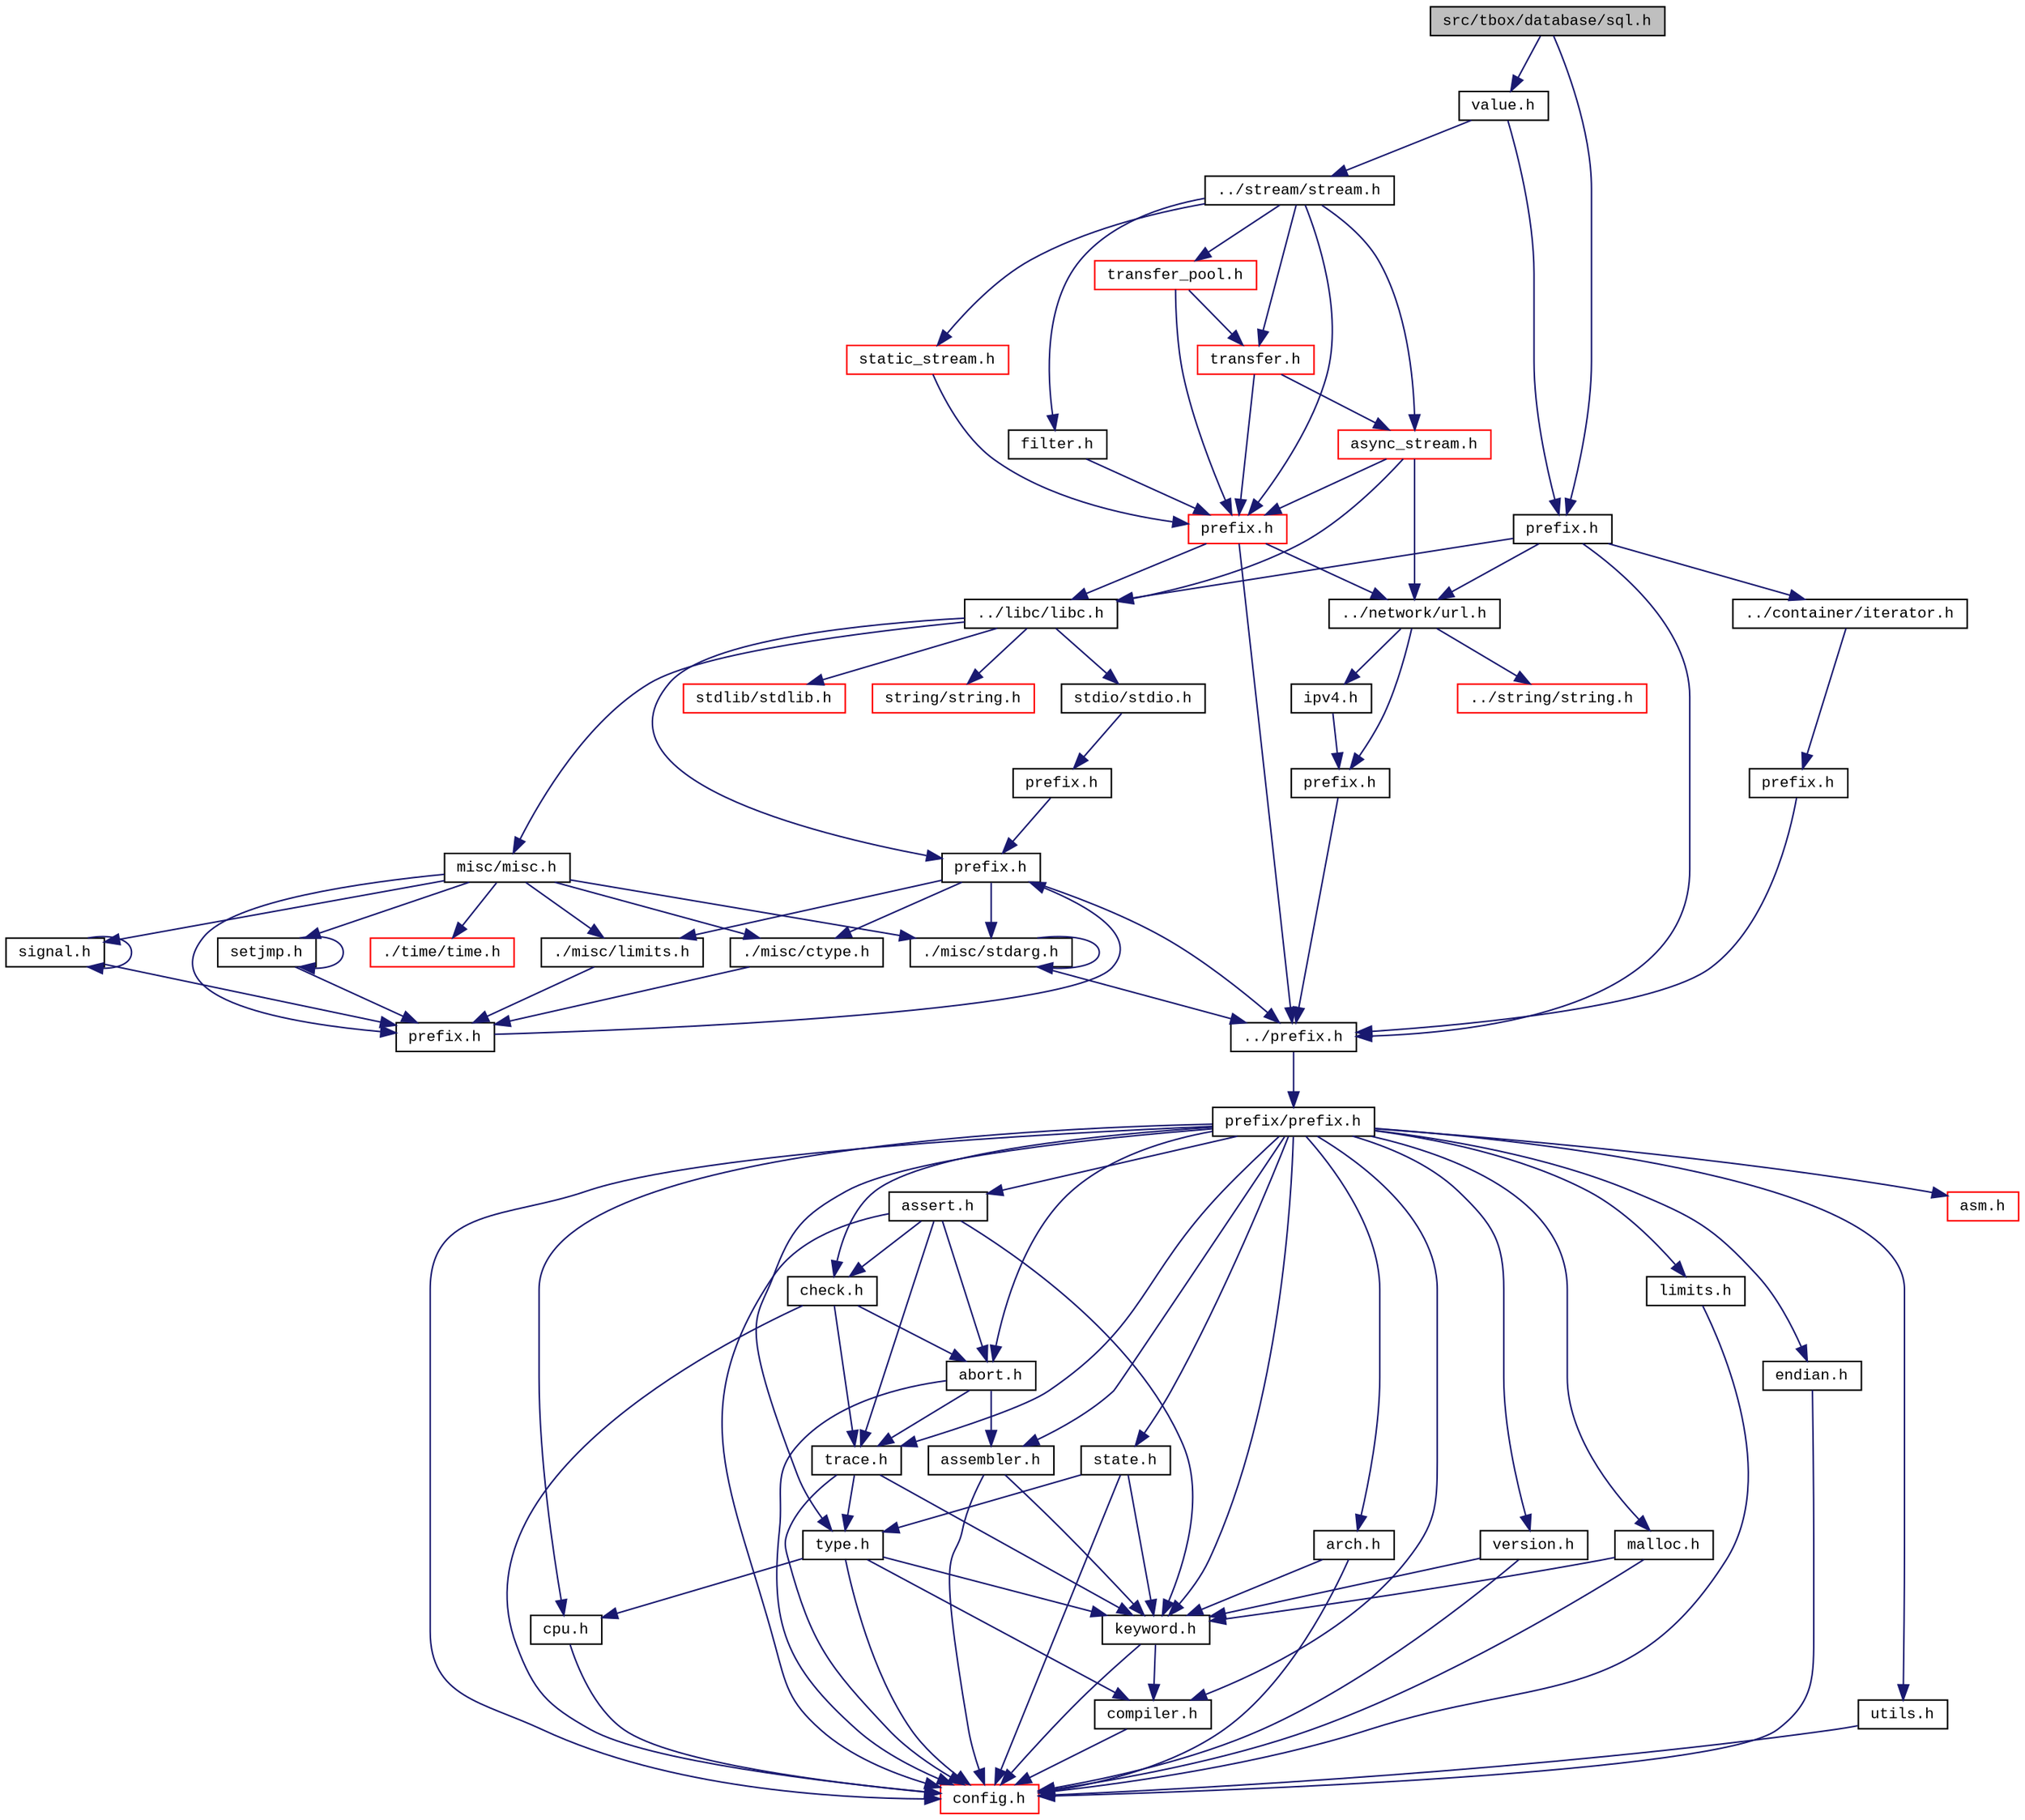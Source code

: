 digraph "src/tbox/database/sql.h"
{
  edge [fontname="CourierNew",fontsize="10",labelfontname="CourierNew",labelfontsize="10"];
  node [fontname="CourierNew",fontsize="10",shape=record];
  Node1 [label="src/tbox/database/sql.h",height=0.2,width=0.4,color="black", fillcolor="grey75", style="filled" fontcolor="black"];
  Node1 -> Node2 [color="midnightblue",fontsize="10",style="solid",fontname="CourierNew"];
  Node2 [label="prefix.h",height=0.2,width=0.4,color="black", fillcolor="white", style="filled",URL="$d9/d1c/database_2prefix_8h_source.html"];
  Node2 -> Node3 [color="midnightblue",fontsize="10",style="solid",fontname="CourierNew"];
  Node3 [label="../prefix.h",height=0.2,width=0.4,color="black", fillcolor="white", style="filled",URL="$df/d5c/prefix_8h_source.html"];
  Node3 -> Node4 [color="midnightblue",fontsize="10",style="solid",fontname="CourierNew"];
  Node4 [label="prefix/prefix.h",height=0.2,width=0.4,color="black", fillcolor="white", style="filled",URL="$da/da3/prefix_2prefix_8h_source.html"];
  Node4 -> Node5 [color="midnightblue",fontsize="10",style="solid",fontname="CourierNew"];
  Node5 [label="config.h",height=0.2,width=0.4,color="red", fillcolor="white", style="filled",URL="$de/d7b/prefix_2config_8h_source.html"];
  Node4 -> Node6 [color="midnightblue",fontsize="10",style="solid",fontname="CourierNew"];
  Node6 [label="cpu.h",height=0.2,width=0.4,color="black", fillcolor="white", style="filled",URL="$dc/da7/cpu_8h.html"];
  Node6 -> Node5 [color="midnightblue",fontsize="10",style="solid",fontname="CourierNew"];
  Node4 -> Node7 [color="midnightblue",fontsize="10",style="solid",fontname="CourierNew"];
  Node7 [label="arch.h",height=0.2,width=0.4,color="black", fillcolor="white", style="filled",URL="$d2/d2d/arch_8h.html"];
  Node7 -> Node5 [color="midnightblue",fontsize="10",style="solid",fontname="CourierNew"];
  Node7 -> Node8 [color="midnightblue",fontsize="10",style="solid",fontname="CourierNew"];
  Node8 [label="keyword.h",height=0.2,width=0.4,color="black", fillcolor="white", style="filled",URL="$dd/d8b/keyword_8h.html"];
  Node8 -> Node5 [color="midnightblue",fontsize="10",style="solid",fontname="CourierNew"];
  Node8 -> Node9 [color="midnightblue",fontsize="10",style="solid",fontname="CourierNew"];
  Node9 [label="compiler.h",height=0.2,width=0.4,color="black", fillcolor="white", style="filled",URL="$d4/dd1/compiler_8h.html"];
  Node9 -> Node5 [color="midnightblue",fontsize="10",style="solid",fontname="CourierNew"];
  Node4 -> Node10 [color="midnightblue",fontsize="10",style="solid",fontname="CourierNew"];
  Node10 [label="type.h",height=0.2,width=0.4,color="black", fillcolor="white", style="filled",URL="$d6/d57/prefix_2type_8h_source.html"];
  Node10 -> Node5 [color="midnightblue",fontsize="10",style="solid",fontname="CourierNew"];
  Node10 -> Node8 [color="midnightblue",fontsize="10",style="solid",fontname="CourierNew"];
  Node10 -> Node9 [color="midnightblue",fontsize="10",style="solid",fontname="CourierNew"];
  Node10 -> Node6 [color="midnightblue",fontsize="10",style="solid",fontname="CourierNew"];
  Node4 -> Node11 [color="midnightblue",fontsize="10",style="solid",fontname="CourierNew"];
  Node11 [label="limits.h",height=0.2,width=0.4,color="black", fillcolor="white", style="filled",URL="$da/d87/prefix_2limits_8h_source.html"];
  Node11 -> Node5 [color="midnightblue",fontsize="10",style="solid",fontname="CourierNew"];
  Node4 -> Node12 [color="midnightblue",fontsize="10",style="solid",fontname="CourierNew"];
  Node12 [label="endian.h",height=0.2,width=0.4,color="black", fillcolor="white", style="filled",URL="$d1/d84/endian_8h.html"];
  Node12 -> Node5 [color="midnightblue",fontsize="10",style="solid",fontname="CourierNew"];
  Node4 -> Node13 [color="midnightblue",fontsize="10",style="solid",fontname="CourierNew"];
  Node13 [label="version.h",height=0.2,width=0.4,color="black", fillcolor="white", style="filled",URL="$df/dfc/version_8h.html"];
  Node13 -> Node5 [color="midnightblue",fontsize="10",style="solid",fontname="CourierNew"];
  Node13 -> Node8 [color="midnightblue",fontsize="10",style="solid",fontname="CourierNew"];
  Node4 -> Node9 [color="midnightblue",fontsize="10",style="solid",fontname="CourierNew"];
  Node4 -> Node14 [color="midnightblue",fontsize="10",style="solid",fontname="CourierNew"];
  Node14 [label="assembler.h",height=0.2,width=0.4,color="black", fillcolor="white", style="filled",URL="$d4/dec/assembler_8h.html"];
  Node14 -> Node5 [color="midnightblue",fontsize="10",style="solid",fontname="CourierNew"];
  Node14 -> Node8 [color="midnightblue",fontsize="10",style="solid",fontname="CourierNew"];
  Node4 -> Node8 [color="midnightblue",fontsize="10",style="solid",fontname="CourierNew"];
  Node4 -> Node15 [color="midnightblue",fontsize="10",style="solid",fontname="CourierNew"];
  Node15 [label="trace.h",height=0.2,width=0.4,color="black", fillcolor="white", style="filled",URL="$dc/d22/prefix_2trace_8h_source.html"];
  Node15 -> Node5 [color="midnightblue",fontsize="10",style="solid",fontname="CourierNew"];
  Node15 -> Node10 [color="midnightblue",fontsize="10",style="solid",fontname="CourierNew"];
  Node15 -> Node8 [color="midnightblue",fontsize="10",style="solid",fontname="CourierNew"];
  Node4 -> Node16 [color="midnightblue",fontsize="10",style="solid",fontname="CourierNew"];
  Node16 [label="abort.h",height=0.2,width=0.4,color="black", fillcolor="white", style="filled",URL="$d4/dc1/abort_8h.html"];
  Node16 -> Node5 [color="midnightblue",fontsize="10",style="solid",fontname="CourierNew"];
  Node16 -> Node15 [color="midnightblue",fontsize="10",style="solid",fontname="CourierNew"];
  Node16 -> Node14 [color="midnightblue",fontsize="10",style="solid",fontname="CourierNew"];
  Node4 -> Node17 [color="midnightblue",fontsize="10",style="solid",fontname="CourierNew"];
  Node17 [label="check.h",height=0.2,width=0.4,color="black", fillcolor="white", style="filled",URL="$d6/d38/check_8h.html"];
  Node17 -> Node5 [color="midnightblue",fontsize="10",style="solid",fontname="CourierNew"];
  Node17 -> Node15 [color="midnightblue",fontsize="10",style="solid",fontname="CourierNew"];
  Node17 -> Node16 [color="midnightblue",fontsize="10",style="solid",fontname="CourierNew"];
  Node4 -> Node18 [color="midnightblue",fontsize="10",style="solid",fontname="CourierNew"];
  Node18 [label="assert.h",height=0.2,width=0.4,color="black", fillcolor="white", style="filled",URL="$dc/da7/assert_8h.html"];
  Node18 -> Node5 [color="midnightblue",fontsize="10",style="solid",fontname="CourierNew"];
  Node18 -> Node15 [color="midnightblue",fontsize="10",style="solid",fontname="CourierNew"];
  Node18 -> Node16 [color="midnightblue",fontsize="10",style="solid",fontname="CourierNew"];
  Node18 -> Node17 [color="midnightblue",fontsize="10",style="solid",fontname="CourierNew"];
  Node18 -> Node8 [color="midnightblue",fontsize="10",style="solid",fontname="CourierNew"];
  Node4 -> Node19 [color="midnightblue",fontsize="10",style="solid",fontname="CourierNew"];
  Node19 [label="malloc.h",height=0.2,width=0.4,color="black", fillcolor="white", style="filled",URL="$d0/d4c/malloc_8h.html"];
  Node19 -> Node5 [color="midnightblue",fontsize="10",style="solid",fontname="CourierNew"];
  Node19 -> Node8 [color="midnightblue",fontsize="10",style="solid",fontname="CourierNew"];
  Node4 -> Node20 [color="midnightblue",fontsize="10",style="solid",fontname="CourierNew"];
  Node20 [label="utils.h",height=0.2,width=0.4,color="black", fillcolor="white", style="filled",URL="$dc/ddc/prefix_2utils_8h_source.html"];
  Node20 -> Node5 [color="midnightblue",fontsize="10",style="solid",fontname="CourierNew"];
  Node4 -> Node21 [color="midnightblue",fontsize="10",style="solid",fontname="CourierNew"];
  Node21 [label="state.h",height=0.2,width=0.4,color="black", fillcolor="white", style="filled",URL="$db/d3b/state_8h.html"];
  Node21 -> Node5 [color="midnightblue",fontsize="10",style="solid",fontname="CourierNew"];
  Node21 -> Node10 [color="midnightblue",fontsize="10",style="solid",fontname="CourierNew"];
  Node21 -> Node8 [color="midnightblue",fontsize="10",style="solid",fontname="CourierNew"];
  Node4 -> Node22 [color="midnightblue",fontsize="10",style="solid",fontname="CourierNew"];
  Node22 [label="asm.h",height=0.2,width=0.4,color="red", fillcolor="white", style="filled",URL="$de/d21/asm_8h_source.html"];
  Node2 -> Node23 [color="midnightblue",fontsize="10",style="solid",fontname="CourierNew"];
  Node23 [label="../libc/libc.h",height=0.2,width=0.4,color="black", fillcolor="white", style="filled",URL="$db/dc8/libc_8h.html"];
  Node23 -> Node24 [color="midnightblue",fontsize="10",style="solid",fontname="CourierNew"];
  Node24 [label="prefix.h",height=0.2,width=0.4,color="black", fillcolor="white", style="filled",URL="$d4/df0/libc_2prefix_8h_source.html"];
  Node24 -> Node3 [color="midnightblue",fontsize="10",style="solid",fontname="CourierNew"];
  Node24 -> Node25 [color="midnightblue",fontsize="10",style="solid",fontname="CourierNew"];
  Node25 [label="./misc/ctype.h",height=0.2,width=0.4,color="black", fillcolor="white", style="filled",URL="$d7/d0d/ctype_8h.html"];
  Node25 -> Node26 [color="midnightblue",fontsize="10",style="solid",fontname="CourierNew"];
  Node26 [label="prefix.h",height=0.2,width=0.4,color="black", fillcolor="white", style="filled",URL="$d4/d8c/libc_2misc_2prefix_8h_source.html"];
  Node26 -> Node24 [color="midnightblue",fontsize="10",style="solid",fontname="CourierNew"];
  Node24 -> Node27 [color="midnightblue",fontsize="10",style="solid",fontname="CourierNew"];
  Node27 [label="./misc/limits.h",height=0.2,width=0.4,color="black", fillcolor="white", style="filled",URL="$d8/dab/libc_2misc_2limits_8h_source.html"];
  Node27 -> Node26 [color="midnightblue",fontsize="10",style="solid",fontname="CourierNew"];
  Node24 -> Node28 [color="midnightblue",fontsize="10",style="solid",fontname="CourierNew"];
  Node28 [label="./misc/stdarg.h",height=0.2,width=0.4,color="black", fillcolor="white", style="filled",URL="$d1/d2d/stdarg_8h.html"];
  Node28 -> Node3 [color="midnightblue",fontsize="10",style="solid",fontname="CourierNew"];
  Node28 -> Node28 [color="midnightblue",fontsize="10",style="solid",fontname="CourierNew"];
  Node23 -> Node29 [color="midnightblue",fontsize="10",style="solid",fontname="CourierNew"];
  Node29 [label="misc/misc.h",height=0.2,width=0.4,color="black", fillcolor="white", style="filled",URL="$d4/d08/misc_8h.html"];
  Node29 -> Node26 [color="midnightblue",fontsize="10",style="solid",fontname="CourierNew"];
  Node29 -> Node25 [color="midnightblue",fontsize="10",style="solid",fontname="CourierNew"];
  Node29 -> Node28 [color="midnightblue",fontsize="10",style="solid",fontname="CourierNew"];
  Node29 -> Node30 [color="midnightblue",fontsize="10",style="solid",fontname="CourierNew"];
  Node30 [label="setjmp.h",height=0.2,width=0.4,color="black", fillcolor="white", style="filled",URL="$dd/df8/setjmp_8h.html"];
  Node30 -> Node26 [color="midnightblue",fontsize="10",style="solid",fontname="CourierNew"];
  Node30 -> Node30 [color="midnightblue",fontsize="10",style="solid",fontname="CourierNew"];
  Node29 -> Node31 [color="midnightblue",fontsize="10",style="solid",fontname="CourierNew"];
  Node31 [label="signal.h",height=0.2,width=0.4,color="black", fillcolor="white", style="filled",URL="$d8/d39/signal_8h.html"];
  Node31 -> Node26 [color="midnightblue",fontsize="10",style="solid",fontname="CourierNew"];
  Node31 -> Node31 [color="midnightblue",fontsize="10",style="solid",fontname="CourierNew"];
  Node29 -> Node27 [color="midnightblue",fontsize="10",style="solid",fontname="CourierNew"];
  Node29 -> Node32 [color="midnightblue",fontsize="10",style="solid",fontname="CourierNew"];
  Node32 [label="./time/time.h",height=0.2,width=0.4,color="red", fillcolor="white", style="filled",URL="$de/d4b/libc_2misc_2time_2time_8h_source.html"];
  Node23 -> Node33 [color="midnightblue",fontsize="10",style="solid",fontname="CourierNew"];
  Node33 [label="stdio/stdio.h",height=0.2,width=0.4,color="black", fillcolor="white", style="filled",URL="$d6/dd1/stdio_8h.html"];
  Node33 -> Node34 [color="midnightblue",fontsize="10",style="solid",fontname="CourierNew"];
  Node34 [label="prefix.h",height=0.2,width=0.4,color="black", fillcolor="white", style="filled",URL="$d3/de9/libc_2stdio_2prefix_8h_source.html"];
  Node34 -> Node24 [color="midnightblue",fontsize="10",style="solid",fontname="CourierNew"];
  Node23 -> Node35 [color="midnightblue",fontsize="10",style="solid",fontname="CourierNew"];
  Node35 [label="stdlib/stdlib.h",height=0.2,width=0.4,color="red", fillcolor="white", style="filled",URL="$dc/d9c/stdlib_8h.html"];
  Node23 -> Node36 [color="midnightblue",fontsize="10",style="solid",fontname="CourierNew"];
  Node36 [label="string/string.h",height=0.2,width=0.4,color="red", fillcolor="white", style="filled",URL="$da/d52/libc_2string_2string_8h_source.html"];
  Node2 -> Node37 [color="midnightblue",fontsize="10",style="solid",fontname="CourierNew"];
  Node37 [label="../network/url.h",height=0.2,width=0.4,color="black", fillcolor="white", style="filled",URL="$d9/d0e/network_2url_8h_source.html"];
  Node37 -> Node38 [color="midnightblue",fontsize="10",style="solid",fontname="CourierNew"];
  Node38 [label="prefix.h",height=0.2,width=0.4,color="black", fillcolor="white", style="filled",URL="$d2/df3/network_2prefix_8h_source.html"];
  Node38 -> Node3 [color="midnightblue",fontsize="10",style="solid",fontname="CourierNew"];
  Node37 -> Node39 [color="midnightblue",fontsize="10",style="solid",fontname="CourierNew"];
  Node39 [label="ipv4.h",height=0.2,width=0.4,color="black", fillcolor="white", style="filled",URL="$d7/d19/ipv4_8h.html"];
  Node39 -> Node38 [color="midnightblue",fontsize="10",style="solid",fontname="CourierNew"];
  Node37 -> Node40 [color="midnightblue",fontsize="10",style="solid",fontname="CourierNew"];
  Node40 [label="../string/string.h",height=0.2,width=0.4,color="red", fillcolor="white", style="filled",URL="$d8/d2b/string_2string_8h_source.html"];
  Node2 -> Node41 [color="midnightblue",fontsize="10",style="solid",fontname="CourierNew"];
  Node41 [label="../container/iterator.h",height=0.2,width=0.4,color="black", fillcolor="white", style="filled",URL="$df/d22/iterator_8h.html"];
  Node41 -> Node42 [color="midnightblue",fontsize="10",style="solid",fontname="CourierNew"];
  Node42 [label="prefix.h",height=0.2,width=0.4,color="black", fillcolor="white", style="filled",URL="$d9/d38/container_2prefix_8h_source.html"];
  Node42 -> Node3 [color="midnightblue",fontsize="10",style="solid",fontname="CourierNew"];
  Node1 -> Node43 [color="midnightblue",fontsize="10",style="solid",fontname="CourierNew"];
  Node43 [label="value.h",height=0.2,width=0.4,color="black", fillcolor="white", style="filled",URL="$d4/d3f/value_8h.html"];
  Node43 -> Node2 [color="midnightblue",fontsize="10",style="solid",fontname="CourierNew"];
  Node43 -> Node44 [color="midnightblue",fontsize="10",style="solid",fontname="CourierNew"];
  Node44 [label="../stream/stream.h",height=0.2,width=0.4,color="black", fillcolor="white", style="filled",URL="$d8/d95/stream_8h.html"];
  Node44 -> Node45 [color="midnightblue",fontsize="10",style="solid",fontname="CourierNew"];
  Node45 [label="prefix.h",height=0.2,width=0.4,color="red", fillcolor="white", style="filled",URL="$d2/dd0/stream_2prefix_8h_source.html"];
  Node45 -> Node3 [color="midnightblue",fontsize="10",style="solid",fontname="CourierNew"];
  Node45 -> Node23 [color="midnightblue",fontsize="10",style="solid",fontname="CourierNew"];
  Node45 -> Node37 [color="midnightblue",fontsize="10",style="solid",fontname="CourierNew"];
  Node44 -> Node46 [color="midnightblue",fontsize="10",style="solid",fontname="CourierNew"];
  Node46 [label="async_stream.h",height=0.2,width=0.4,color="red", fillcolor="white", style="filled",URL="$d0/d4d/async__stream_8h.html"];
  Node46 -> Node45 [color="midnightblue",fontsize="10",style="solid",fontname="CourierNew"];
  Node46 -> Node23 [color="midnightblue",fontsize="10",style="solid",fontname="CourierNew"];
  Node46 -> Node37 [color="midnightblue",fontsize="10",style="solid",fontname="CourierNew"];
  Node44 -> Node47 [color="midnightblue",fontsize="10",style="solid",fontname="CourierNew"];
  Node47 [label="static_stream.h",height=0.2,width=0.4,color="red", fillcolor="white", style="filled",URL="$d4/deb/static__stream_8h.html"];
  Node47 -> Node45 [color="midnightblue",fontsize="10",style="solid",fontname="CourierNew"];
  Node44 -> Node48 [color="midnightblue",fontsize="10",style="solid",fontname="CourierNew"];
  Node48 [label="transfer.h",height=0.2,width=0.4,color="red", fillcolor="white", style="filled",URL="$d3/dc8/transfer_8h.html"];
  Node48 -> Node45 [color="midnightblue",fontsize="10",style="solid",fontname="CourierNew"];
  Node48 -> Node46 [color="midnightblue",fontsize="10",style="solid",fontname="CourierNew"];
  Node44 -> Node49 [color="midnightblue",fontsize="10",style="solid",fontname="CourierNew"];
  Node49 [label="transfer_pool.h",height=0.2,width=0.4,color="red", fillcolor="white", style="filled",URL="$d0/dc6/transfer__pool_8h.html"];
  Node49 -> Node45 [color="midnightblue",fontsize="10",style="solid",fontname="CourierNew"];
  Node49 -> Node48 [color="midnightblue",fontsize="10",style="solid",fontname="CourierNew"];
  Node44 -> Node50 [color="midnightblue",fontsize="10",style="solid",fontname="CourierNew"];
  Node50 [label="filter.h",height=0.2,width=0.4,color="black", fillcolor="white", style="filled",URL="$dd/de7/filter_8h.html"];
  Node50 -> Node45 [color="midnightblue",fontsize="10",style="solid",fontname="CourierNew"];
}
